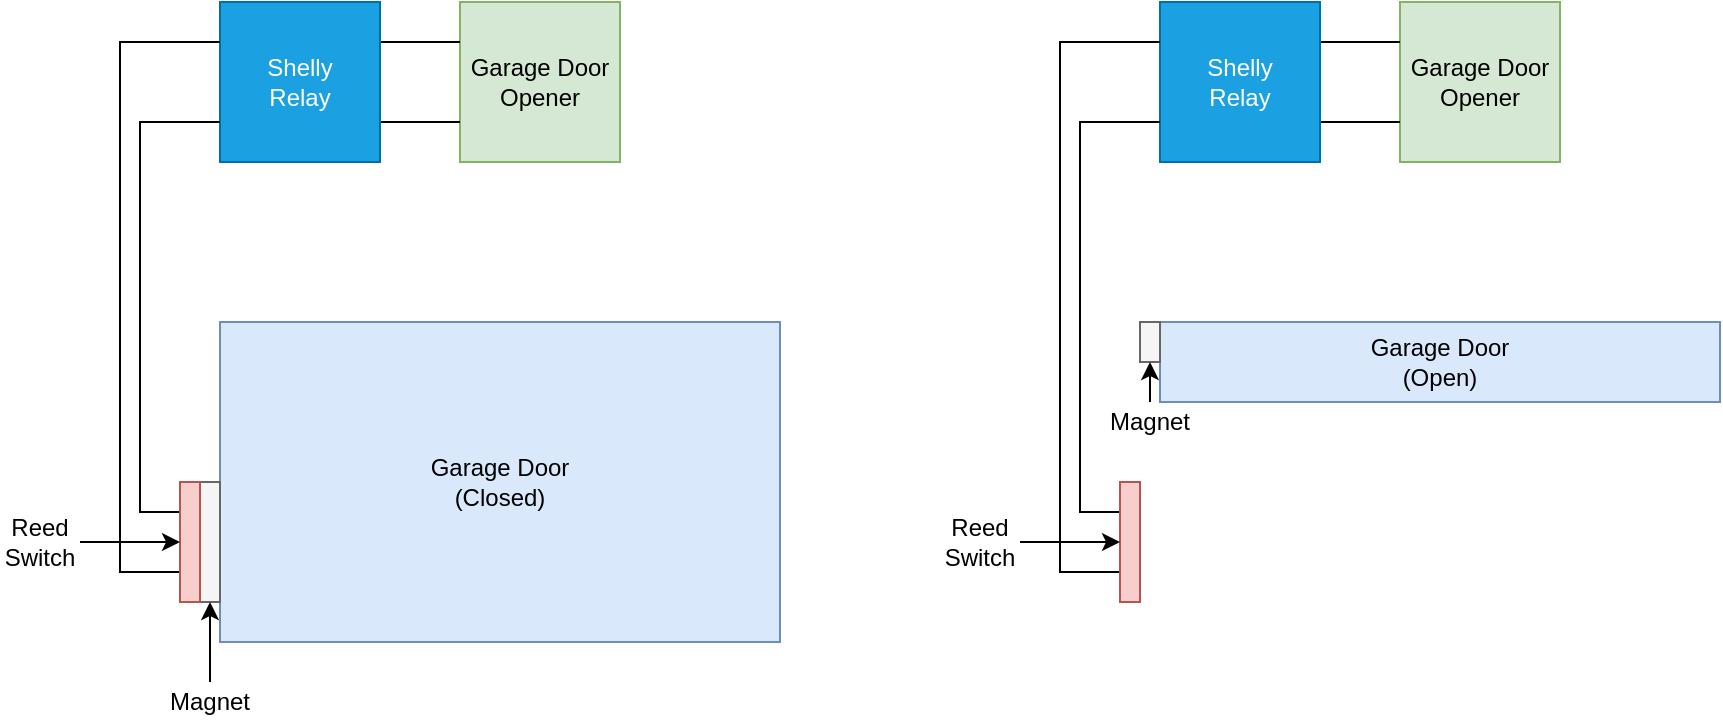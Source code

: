 <mxfile version="24.2.0" type="device">
  <diagram name="Page-1" id="II-qb9AGLPh9ISnCJuqe">
    <mxGraphModel dx="1306" dy="837" grid="1" gridSize="10" guides="1" tooltips="1" connect="1" arrows="1" fold="1" page="1" pageScale="1" pageWidth="850" pageHeight="1100" math="0" shadow="0">
      <root>
        <mxCell id="0" />
        <mxCell id="1" parent="0" />
        <mxCell id="6StfZbnvzzsDaAcNII9Y-1" value="&lt;div&gt;Garage Door&lt;/div&gt;&lt;div&gt;Opener&lt;br&gt;&lt;/div&gt;" style="whiteSpace=wrap;html=1;aspect=fixed;fillColor=#d5e8d4;strokeColor=#82b366;" vertex="1" parent="1">
          <mxGeometry x="280" y="160" width="80" height="80" as="geometry" />
        </mxCell>
        <mxCell id="6StfZbnvzzsDaAcNII9Y-5" style="edgeStyle=orthogonalEdgeStyle;rounded=0;orthogonalLoop=1;jettySize=auto;html=1;exitX=1;exitY=0.25;exitDx=0;exitDy=0;entryX=0;entryY=0.25;entryDx=0;entryDy=0;endArrow=none;endFill=0;" edge="1" parent="1" source="6StfZbnvzzsDaAcNII9Y-2" target="6StfZbnvzzsDaAcNII9Y-1">
          <mxGeometry relative="1" as="geometry" />
        </mxCell>
        <mxCell id="6StfZbnvzzsDaAcNII9Y-6" style="edgeStyle=orthogonalEdgeStyle;rounded=0;orthogonalLoop=1;jettySize=auto;html=1;exitX=1;exitY=0.75;exitDx=0;exitDy=0;entryX=0;entryY=0.75;entryDx=0;entryDy=0;endArrow=none;endFill=0;" edge="1" parent="1" source="6StfZbnvzzsDaAcNII9Y-2" target="6StfZbnvzzsDaAcNII9Y-1">
          <mxGeometry relative="1" as="geometry" />
        </mxCell>
        <mxCell id="6StfZbnvzzsDaAcNII9Y-2" value="&lt;div&gt;Shelly&lt;/div&gt;&lt;div&gt;Relay&lt;br&gt;&lt;/div&gt;" style="whiteSpace=wrap;html=1;aspect=fixed;fillColor=#1ba1e2;fontColor=#ffffff;strokeColor=#006EAF;" vertex="1" parent="1">
          <mxGeometry x="160" y="160" width="80" height="80" as="geometry" />
        </mxCell>
        <mxCell id="6StfZbnvzzsDaAcNII9Y-7" value="&lt;div&gt;Garage Door&lt;/div&gt;&lt;div&gt;(Closed)&lt;br&gt;&lt;/div&gt;" style="rounded=0;whiteSpace=wrap;html=1;fillColor=#dae8fc;strokeColor=#6c8ebf;" vertex="1" parent="1">
          <mxGeometry x="160" y="320" width="280" height="160" as="geometry" />
        </mxCell>
        <mxCell id="6StfZbnvzzsDaAcNII9Y-8" value="" style="rounded=0;whiteSpace=wrap;html=1;fillColor=#f5f5f5;fontColor=#333333;strokeColor=#666666;" vertex="1" parent="1">
          <mxGeometry x="150" y="400" width="10" height="60" as="geometry" />
        </mxCell>
        <mxCell id="6StfZbnvzzsDaAcNII9Y-12" style="edgeStyle=orthogonalEdgeStyle;rounded=0;orthogonalLoop=1;jettySize=auto;html=1;exitX=0;exitY=0.25;exitDx=0;exitDy=0;entryX=0;entryY=0.75;entryDx=0;entryDy=0;endArrow=none;endFill=0;" edge="1" parent="1" source="6StfZbnvzzsDaAcNII9Y-11" target="6StfZbnvzzsDaAcNII9Y-2">
          <mxGeometry relative="1" as="geometry" />
        </mxCell>
        <mxCell id="6StfZbnvzzsDaAcNII9Y-13" style="edgeStyle=orthogonalEdgeStyle;rounded=0;orthogonalLoop=1;jettySize=auto;html=1;exitX=0;exitY=0.75;exitDx=0;exitDy=0;entryX=0;entryY=0.25;entryDx=0;entryDy=0;endArrow=none;endFill=0;" edge="1" parent="1" source="6StfZbnvzzsDaAcNII9Y-11" target="6StfZbnvzzsDaAcNII9Y-2">
          <mxGeometry relative="1" as="geometry">
            <Array as="points">
              <mxPoint x="110" y="445" />
              <mxPoint x="110" y="180" />
            </Array>
          </mxGeometry>
        </mxCell>
        <mxCell id="6StfZbnvzzsDaAcNII9Y-11" value="" style="rounded=0;whiteSpace=wrap;html=1;fillColor=#f8cecc;strokeColor=#b85450;" vertex="1" parent="1">
          <mxGeometry x="140" y="400" width="10" height="60" as="geometry" />
        </mxCell>
        <mxCell id="6StfZbnvzzsDaAcNII9Y-22" style="edgeStyle=orthogonalEdgeStyle;rounded=0;orthogonalLoop=1;jettySize=auto;html=1;exitX=0.5;exitY=0;exitDx=0;exitDy=0;entryX=0.5;entryY=1;entryDx=0;entryDy=0;" edge="1" parent="1" source="6StfZbnvzzsDaAcNII9Y-20" target="6StfZbnvzzsDaAcNII9Y-8">
          <mxGeometry relative="1" as="geometry" />
        </mxCell>
        <mxCell id="6StfZbnvzzsDaAcNII9Y-20" value="Magnet" style="rounded=0;whiteSpace=wrap;html=1;fillColor=none;strokeColor=none;" vertex="1" parent="1">
          <mxGeometry x="95" y="500" width="120" height="20" as="geometry" />
        </mxCell>
        <mxCell id="6StfZbnvzzsDaAcNII9Y-24" style="edgeStyle=orthogonalEdgeStyle;rounded=0;orthogonalLoop=1;jettySize=auto;html=1;exitX=1;exitY=0.5;exitDx=0;exitDy=0;entryX=0;entryY=0.5;entryDx=0;entryDy=0;" edge="1" parent="1" source="6StfZbnvzzsDaAcNII9Y-23" target="6StfZbnvzzsDaAcNII9Y-11">
          <mxGeometry relative="1" as="geometry" />
        </mxCell>
        <mxCell id="6StfZbnvzzsDaAcNII9Y-23" value="&lt;div&gt;Reed&lt;/div&gt;&lt;div&gt;Switch&lt;br&gt;&lt;/div&gt;" style="rounded=0;whiteSpace=wrap;html=1;fillColor=none;strokeColor=none;" vertex="1" parent="1">
          <mxGeometry x="50" y="415" width="40" height="30" as="geometry" />
        </mxCell>
        <mxCell id="6StfZbnvzzsDaAcNII9Y-25" value="&lt;div&gt;Garage Door&lt;/div&gt;&lt;div&gt;Opener&lt;br&gt;&lt;/div&gt;" style="whiteSpace=wrap;html=1;aspect=fixed;fillColor=#d5e8d4;strokeColor=#82b366;" vertex="1" parent="1">
          <mxGeometry x="750" y="160" width="80" height="80" as="geometry" />
        </mxCell>
        <mxCell id="6StfZbnvzzsDaAcNII9Y-26" style="edgeStyle=orthogonalEdgeStyle;rounded=0;orthogonalLoop=1;jettySize=auto;html=1;exitX=1;exitY=0.25;exitDx=0;exitDy=0;entryX=0;entryY=0.25;entryDx=0;entryDy=0;endArrow=none;endFill=0;" edge="1" parent="1" source="6StfZbnvzzsDaAcNII9Y-28" target="6StfZbnvzzsDaAcNII9Y-25">
          <mxGeometry relative="1" as="geometry" />
        </mxCell>
        <mxCell id="6StfZbnvzzsDaAcNII9Y-27" style="edgeStyle=orthogonalEdgeStyle;rounded=0;orthogonalLoop=1;jettySize=auto;html=1;exitX=1;exitY=0.75;exitDx=0;exitDy=0;entryX=0;entryY=0.75;entryDx=0;entryDy=0;endArrow=none;endFill=0;" edge="1" parent="1" source="6StfZbnvzzsDaAcNII9Y-28" target="6StfZbnvzzsDaAcNII9Y-25">
          <mxGeometry relative="1" as="geometry" />
        </mxCell>
        <mxCell id="6StfZbnvzzsDaAcNII9Y-28" value="&lt;div&gt;Shelly&lt;/div&gt;&lt;div&gt;Relay&lt;br&gt;&lt;/div&gt;" style="whiteSpace=wrap;html=1;aspect=fixed;fillColor=#1ba1e2;fontColor=#ffffff;strokeColor=#006EAF;" vertex="1" parent="1">
          <mxGeometry x="630" y="160" width="80" height="80" as="geometry" />
        </mxCell>
        <mxCell id="6StfZbnvzzsDaAcNII9Y-29" value="&lt;div&gt;Garage Door&lt;/div&gt;(Open)" style="rounded=0;whiteSpace=wrap;html=1;fillColor=#dae8fc;strokeColor=#6c8ebf;" vertex="1" parent="1">
          <mxGeometry x="630" y="320" width="280" height="40" as="geometry" />
        </mxCell>
        <mxCell id="6StfZbnvzzsDaAcNII9Y-30" value="" style="rounded=0;whiteSpace=wrap;html=1;fillColor=#f5f5f5;fontColor=#333333;strokeColor=#666666;" vertex="1" parent="1">
          <mxGeometry x="620" y="320" width="10" height="20" as="geometry" />
        </mxCell>
        <mxCell id="6StfZbnvzzsDaAcNII9Y-31" style="edgeStyle=orthogonalEdgeStyle;rounded=0;orthogonalLoop=1;jettySize=auto;html=1;exitX=0;exitY=0.25;exitDx=0;exitDy=0;entryX=0;entryY=0.75;entryDx=0;entryDy=0;endArrow=none;endFill=0;" edge="1" parent="1" source="6StfZbnvzzsDaAcNII9Y-33" target="6StfZbnvzzsDaAcNII9Y-28">
          <mxGeometry relative="1" as="geometry" />
        </mxCell>
        <mxCell id="6StfZbnvzzsDaAcNII9Y-32" style="edgeStyle=orthogonalEdgeStyle;rounded=0;orthogonalLoop=1;jettySize=auto;html=1;exitX=0;exitY=0.75;exitDx=0;exitDy=0;entryX=0;entryY=0.25;entryDx=0;entryDy=0;endArrow=none;endFill=0;" edge="1" parent="1" source="6StfZbnvzzsDaAcNII9Y-33" target="6StfZbnvzzsDaAcNII9Y-28">
          <mxGeometry relative="1" as="geometry">
            <Array as="points">
              <mxPoint x="580" y="445" />
              <mxPoint x="580" y="180" />
            </Array>
          </mxGeometry>
        </mxCell>
        <mxCell id="6StfZbnvzzsDaAcNII9Y-33" value="" style="rounded=0;whiteSpace=wrap;html=1;fillColor=#f8cecc;strokeColor=#b85450;" vertex="1" parent="1">
          <mxGeometry x="610" y="400" width="10" height="60" as="geometry" />
        </mxCell>
        <mxCell id="6StfZbnvzzsDaAcNII9Y-34" style="edgeStyle=orthogonalEdgeStyle;rounded=0;orthogonalLoop=1;jettySize=auto;html=1;exitX=0.5;exitY=0;exitDx=0;exitDy=0;entryX=0.5;entryY=1;entryDx=0;entryDy=0;" edge="1" parent="1" source="6StfZbnvzzsDaAcNII9Y-35" target="6StfZbnvzzsDaAcNII9Y-30">
          <mxGeometry relative="1" as="geometry" />
        </mxCell>
        <mxCell id="6StfZbnvzzsDaAcNII9Y-35" value="Magnet" style="rounded=0;whiteSpace=wrap;html=1;fillColor=none;strokeColor=none;" vertex="1" parent="1">
          <mxGeometry x="565" y="360" width="120" height="20" as="geometry" />
        </mxCell>
        <mxCell id="6StfZbnvzzsDaAcNII9Y-36" style="edgeStyle=orthogonalEdgeStyle;rounded=0;orthogonalLoop=1;jettySize=auto;html=1;exitX=1;exitY=0.5;exitDx=0;exitDy=0;entryX=0;entryY=0.5;entryDx=0;entryDy=0;" edge="1" parent="1" source="6StfZbnvzzsDaAcNII9Y-37" target="6StfZbnvzzsDaAcNII9Y-33">
          <mxGeometry relative="1" as="geometry" />
        </mxCell>
        <mxCell id="6StfZbnvzzsDaAcNII9Y-37" value="&lt;div&gt;Reed&lt;/div&gt;&lt;div&gt;Switch&lt;br&gt;&lt;/div&gt;" style="rounded=0;whiteSpace=wrap;html=1;fillColor=none;strokeColor=none;" vertex="1" parent="1">
          <mxGeometry x="520" y="415" width="40" height="30" as="geometry" />
        </mxCell>
      </root>
    </mxGraphModel>
  </diagram>
</mxfile>

